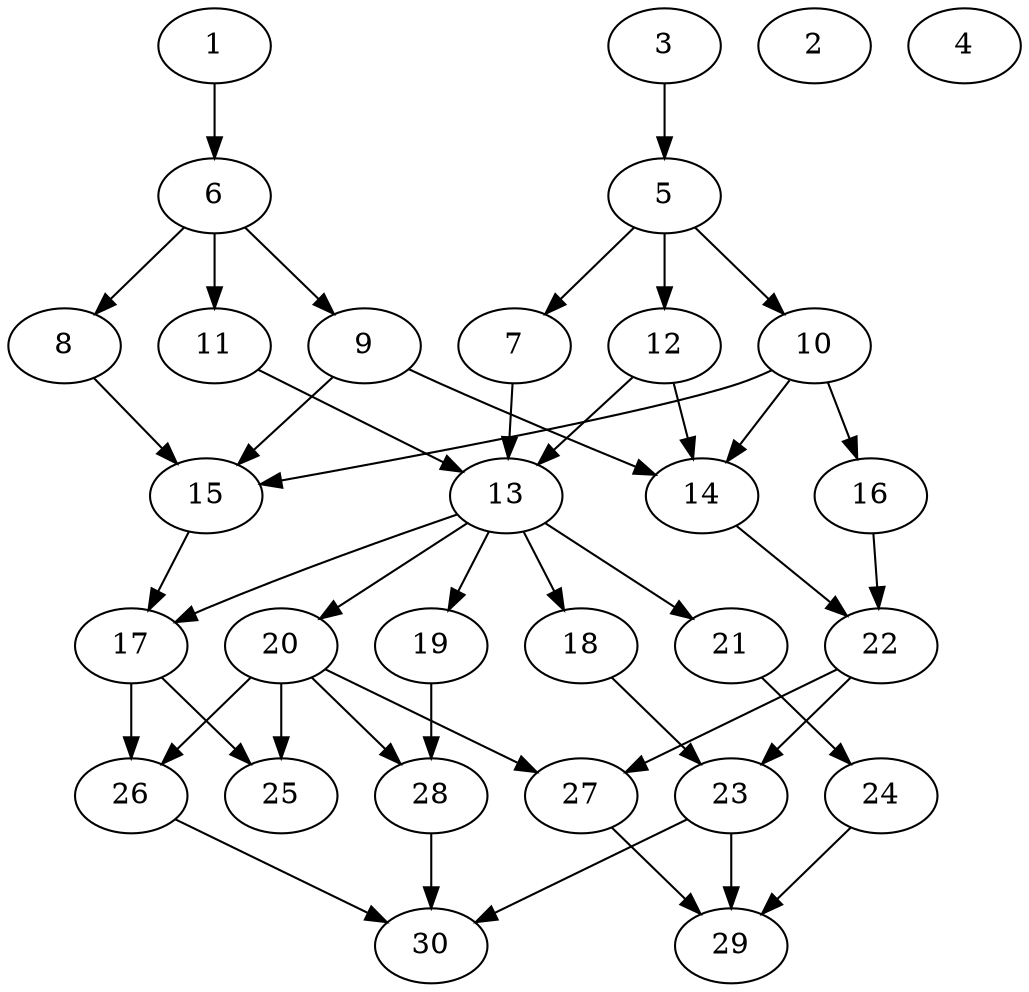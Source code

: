 // DAG automatically generated by daggen at Fri Jul 29 10:40:32 2022
// daggen.exe --dot -n 30 --ccr 0.5 --fat 0.5 --regular 0.5 --density 0.5 -o data\30/random_30_62.gv 
digraph G {
  1 [compute_size="5942403072", trans_size="30787", result_size="13312", ram="48631952",alpha="0.04"]
  1 -> 6 [size ="13312"]
  2 [compute_size="79983280128", trans_size="2015", result_size="0", ram="52382864",alpha="0.07"]
  3 [compute_size="9598427136", trans_size="270041", result_size="13312", ram="25776416",alpha="0.17"]
  3 -> 5 [size ="13312"]
  4 [compute_size="231928233984", trans_size="12629", result_size="0", ram="33211712",alpha="0.06"]
  5 [compute_size="364366266368", trans_size="206519", result_size="91136", ram="38473760",alpha="0.15"]
  5 -> 7 [size ="91136"]
  5 -> 10 [size ="91136"]
  5 -> 12 [size ="91136"]
  6 [compute_size="89639877024", trans_size="440243", result_size="29696", ram="51841136",alpha="0.08"]
  6 -> 8 [size ="29696"]
  6 -> 9 [size ="29696"]
  6 -> 11 [size ="29696"]
  7 [compute_size="6139510784", trans_size="356612", result_size="74752", ram="38367632",alpha="0.00"]
  7 -> 13 [size ="74752"]
  8 [compute_size="52083084968", trans_size="921117", result_size="29696", ram="2805248",alpha="0.05"]
  8 -> 15 [size ="29696"]
  9 [compute_size="4300603392", trans_size="528508", result_size="74752", ram="19530704",alpha="0.14"]
  9 -> 14 [size ="74752"]
  9 -> 15 [size ="74752"]
  10 [compute_size="150600679424", trans_size="233085", result_size="91136", ram="17306768",alpha="0.09"]
  10 -> 14 [size ="91136"]
  10 -> 15 [size ="91136"]
  10 -> 16 [size ="91136"]
  11 [compute_size="368293445632", trans_size="547562", result_size="9216", ram="20924624",alpha="0.13"]
  11 -> 13 [size ="9216"]
  12 [compute_size="549755813888", trans_size="991416", result_size="91136", ram="31228544",alpha="0.12"]
  12 -> 13 [size ="91136"]
  12 -> 14 [size ="91136"]
  13 [compute_size="764416060947", trans_size="877383", result_size="54272", ram="40570976",alpha="0.10"]
  13 -> 17 [size ="54272"]
  13 -> 18 [size ="54272"]
  13 -> 19 [size ="54272"]
  13 -> 20 [size ="54272"]
  13 -> 21 [size ="54272"]
  14 [compute_size="741014503424", trans_size="834737", result_size="91136", ram="11799200",alpha="0.04"]
  14 -> 22 [size ="91136"]
  15 [compute_size="2398703616", trans_size="26663", result_size="29696", ram="12260144",alpha="0.02"]
  15 -> 17 [size ="29696"]
  16 [compute_size="2121302016", trans_size="774796", result_size="29696", ram="20519120",alpha="0.05"]
  16 -> 22 [size ="29696"]
  17 [compute_size="66585035001", trans_size="821342", result_size="29696", ram="21623168",alpha="0.11"]
  17 -> 25 [size ="29696"]
  17 -> 26 [size ="29696"]
  18 [compute_size="131032970356", trans_size="102237", result_size="13312", ram="42638096",alpha="0.06"]
  18 -> 23 [size ="13312"]
  19 [compute_size="231928233984", trans_size="433497", result_size="13312", ram="30007280",alpha="0.13"]
  19 -> 28 [size ="13312"]
  20 [compute_size="28991029248", trans_size="140887", result_size="29696", ram="6489632",alpha="0.02"]
  20 -> 25 [size ="29696"]
  20 -> 26 [size ="29696"]
  20 -> 27 [size ="29696"]
  20 -> 28 [size ="29696"]
  21 [compute_size="134217728000", trans_size="340436", result_size="1024", ram="9644960",alpha="0.13"]
  21 -> 24 [size ="1024"]
  22 [compute_size="134217728000", trans_size="909000", result_size="1024", ram="26775920",alpha="0.03"]
  22 -> 23 [size ="1024"]
  22 -> 27 [size ="1024"]
  23 [compute_size="1073741824000", trans_size="629785", result_size="1024", ram="18098768",alpha="0.15"]
  23 -> 29 [size ="1024"]
  23 -> 30 [size ="1024"]
  24 [compute_size="8589934592", trans_size="409425", result_size="70656", ram="49436624",alpha="0.11"]
  24 -> 29 [size ="70656"]
  25 [compute_size="945333907813", trans_size="158118", result_size="0", ram="25443776",alpha="0.19"]
  26 [compute_size="108285971562", trans_size="509775", result_size="1024", ram="22131632",alpha="0.12"]
  26 -> 30 [size ="1024"]
  27 [compute_size="1073741824000", trans_size="500983", result_size="1024", ram="8374592",alpha="0.20"]
  27 -> 29 [size ="1024"]
  28 [compute_size="231928233984", trans_size="851808", result_size="13312", ram="27544160",alpha="0.03"]
  28 -> 30 [size ="13312"]
  29 [compute_size="21575559168", trans_size="632247", result_size="0", ram="20899280",alpha="0.07"]
  30 [compute_size="549755813888", trans_size="463644", result_size="0", ram="50187440",alpha="0.07"]
}
